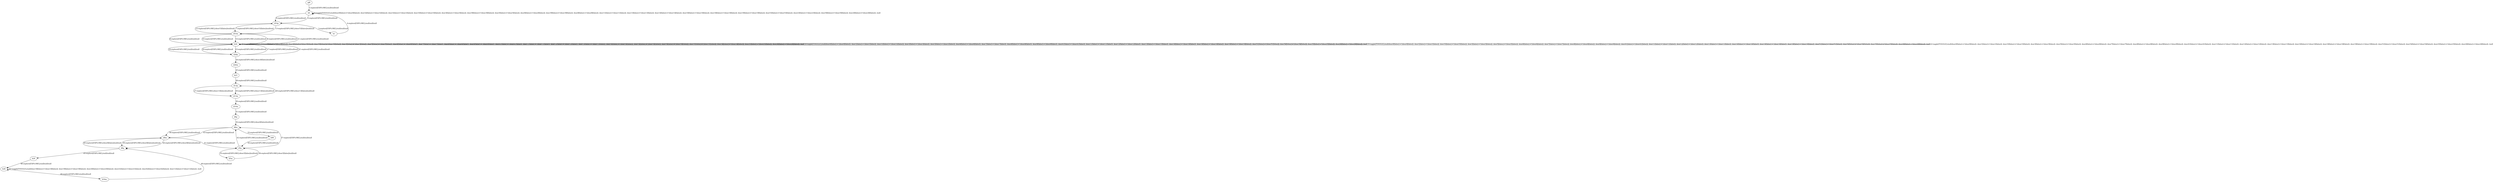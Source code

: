 # Total number of goals covered by this test: 1
# d16m --> d8p

digraph g {
"gf8" -> "b0" [label = "1-explore[EXPLORE];/null/null/null"];
"b0" -> "d53p" [label = "2-explore[EXPLORE];/null/null/null"];
"d53p" -> "b1" [label = "3-explore[EXPLORE];/null/null/null"];
"b1" -> "b0" [label = "4-explore[EXPLORE];/null/null/null"];
"b0" -> "b0" [label = "5-toggle[TOGGLE];/null/door0[false]:=!(door0[false]); door32[false]:=!(door32[false]); door1[false]:=!(door1[false]); door33[false]:=!(door33[false]); door3[false]:=!(door3[false]); door36[false]:=!(door36[false]); door5[false]:=!(door5[false]); door6[false]:=!(door6[false]); door39[false]:=!(door39[false]); door8[false]:=!(door8[false]); door11[false]:=!(door11[false]); door13[false]:=!(door13[false]); door14[false]:=!(door14[false]); door16[false]:=!(door16[false]); door18[false]:=!(door18[false]); door19[false]:=!(door19[false]); door53[false]:=!(door53[false]); door23[false]:=!(door23[false]); door56[false]:=!(door56[false]); door26[false]:=!(door26[false]); /null"];
"b0" -> "d53p" [label = "6-explore[EXPLORE];/null/null/null"];
"d53p" -> "d53m" [label = "7-explore[EXPLORE];/door53[false]/null/null"];
"d53m" -> "b26" [label = "8-explore[EXPLORE];/null/null/null"];
"b26" -> "d53m" [label = "9-explore[EXPLORE];/null/null/null"];
"d53m" -> "b26" [label = "10-explore[EXPLORE];/null/null/null"];
"b26" -> "d53m" [label = "11-explore[EXPLORE];/null/null/null"];
"d53m" -> "d53p" [label = "12-explore[EXPLORE];/door53[false]/null/null"];
"d53p" -> "d53m" [label = "13-explore[EXPLORE];/door53[false]/null/null"];
"d53m" -> "b26" [label = "14-explore[EXPLORE];/null/null/null"];
"b26" -> "b26" [label = "15-toggle[TOGGLE];/null/door0[false]:=!(door0[false]); door1[false]:=!(door1[false]); door33[false]:=!(door33[false]); door3[false]:=!(door3[false]); door5[false]:=!(door5[false]); door6[false]:=!(door6[false]); door7[false]:=!(door7[false]); door8[false]:=!(door8[false]); door9[false]:=!(door9[false]); door41[false]:=!(door41[false]); door11[false]:=!(door11[false]); door12[false]:=!(door12[false]); door13[false]:=!(door13[false]); door16[false]:=!(door16[false]); door18[false]:=!(door18[false]); door19[false]:=!(door19[false]); door51[false]:=!(door51[false]); door54[false]:=!(door54[false]); door25[false]:=!(door25[false]); door26[false]:=!(door26[false]); /null"];
"b26" -> "d26p" [label = "16-explore[EXPLORE];/null/null/null"];
"d26p" -> "b26" [label = "17-explore[EXPLORE];/null/null/null"];
"b26" -> "b26" [label = "18-toggle[TOGGLE];/null/door0[false]:=!(door0[false]); door1[false]:=!(door1[false]); door33[false]:=!(door33[false]); door3[false]:=!(door3[false]); door5[false]:=!(door5[false]); door6[false]:=!(door6[false]); door7[false]:=!(door7[false]); door8[false]:=!(door8[false]); door9[false]:=!(door9[false]); door41[false]:=!(door41[false]); door11[false]:=!(door11[false]); door12[false]:=!(door12[false]); door13[false]:=!(door13[false]); door16[false]:=!(door16[false]); door18[false]:=!(door18[false]); door19[false]:=!(door19[false]); door51[false]:=!(door51[false]); door54[false]:=!(door54[false]); door25[false]:=!(door25[false]); door26[false]:=!(door26[false]); /null"];
"b26" -> "b26" [label = "19-toggle[TOGGLE];/null/door0[false]:=!(door0[false]); door1[false]:=!(door1[false]); door33[false]:=!(door33[false]); door3[false]:=!(door3[false]); door5[false]:=!(door5[false]); door6[false]:=!(door6[false]); door7[false]:=!(door7[false]); door8[false]:=!(door8[false]); door9[false]:=!(door9[false]); door41[false]:=!(door41[false]); door11[false]:=!(door11[false]); door12[false]:=!(door12[false]); door13[false]:=!(door13[false]); door16[false]:=!(door16[false]); door18[false]:=!(door18[false]); door19[false]:=!(door19[false]); door51[false]:=!(door51[false]); door54[false]:=!(door54[false]); door25[false]:=!(door25[false]); door26[false]:=!(door26[false]); /null"];
"b26" -> "d26p" [label = "20-explore[EXPLORE];/null/null/null"];
"d26p" -> "b26" [label = "21-explore[EXPLORE];/null/null/null"];
"b26" -> "b26" [label = "22-toggle[TOGGLE];/null/door0[false]:=!(door0[false]); door1[false]:=!(door1[false]); door33[false]:=!(door33[false]); door3[false]:=!(door3[false]); door5[false]:=!(door5[false]); door6[false]:=!(door6[false]); door7[false]:=!(door7[false]); door8[false]:=!(door8[false]); door9[false]:=!(door9[false]); door41[false]:=!(door41[false]); door11[false]:=!(door11[false]); door12[false]:=!(door12[false]); door13[false]:=!(door13[false]); door16[false]:=!(door16[false]); door18[false]:=!(door18[false]); door19[false]:=!(door19[false]); door51[false]:=!(door51[false]); door54[false]:=!(door54[false]); door25[false]:=!(door25[false]); door26[false]:=!(door26[false]); /null"];
"b26" -> "d26p" [label = "23-explore[EXPLORE];/null/null/null"];
"d26p" -> "d26m" [label = "24-explore[EXPLORE];/door26[false]/null/null"];
"d26m" -> "b23" [label = "25-explore[EXPLORE];/null/null/null"];
"b23" -> "d13p" [label = "26-explore[EXPLORE];/null/null/null"];
"d13p" -> "d13m" [label = "27-explore[EXPLORE];/door13[false]/null/null"];
"d13m" -> "d13p" [label = "28-explore[EXPLORE];/door13[false]/null/null"];
"d13p" -> "d13m" [label = "29-explore[EXPLORE];/door13[false]/null/null"];
"d13m" -> "d10m" [label = "30-explore[EXPLORE];/null/null/null"];
"d10m" -> "d6p" [label = "31-explore[EXPLORE];/null/null/null"];
"d6p" -> "d6m" [label = "32-explore[EXPLORE];/door6[false]/null/null"];
"d6m" -> "b99" [label = "33-explore[EXPLORE];/null/null/null"];
"b99" -> "d5p" [label = "34-explore[EXPLORE];/null/null/null"];
"d5p" -> "d5m" [label = "35-explore[EXPLORE];/door5[false]/null/null"];
"d5m" -> "d5p" [label = "36-explore[EXPLORE];/door5[false]/null/null"];
"d5p" -> "d6m" [label = "37-explore[EXPLORE];/null/null/null"];
"d6m" -> "d8m" [label = "38-explore[EXPLORE];/null/null/null"];
"d8m" -> "d8p" [label = "39-explore[EXPLORE];/door8[false]/null/null"];
"d8p" -> "d8m" [label = "40-explore[EXPLORE];/door8[false]/null/null"];
"d8m" -> "d5p" [label = "41-explore[EXPLORE];/null/null/null"];
"d5p" -> "d6m" [label = "42-explore[EXPLORE];/null/null/null"];
"d6m" -> "d8m" [label = "43-explore[EXPLORE];/null/null/null"];
"d8m" -> "d8p" [label = "44-explore[EXPLORE];/door8[false]/null/null"];
"d8p" -> "b29" [label = "45-explore[EXPLORE];/null/null/null"];
"b29" -> "b28" [label = "46-explore[EXPLORE];/null/null/null"];
"b28" -> "b28" [label = "47-toggle[TOGGLE];/null/door18[false]:=!(door18[false]); door19[false]:=!(door19[false]); door20[false]:=!(door20[false]); door21[false]:=!(door21[false]); door42[false]:=!(door42[false]); door11[false]:=!(door11[false]); /null"];
"b28" -> "d16m" [label = "48-explore[EXPLORE];/null/null/null"];
"d16m" -> "d8p" [label = "49-explore[EXPLORE];/null/null/null"];
}